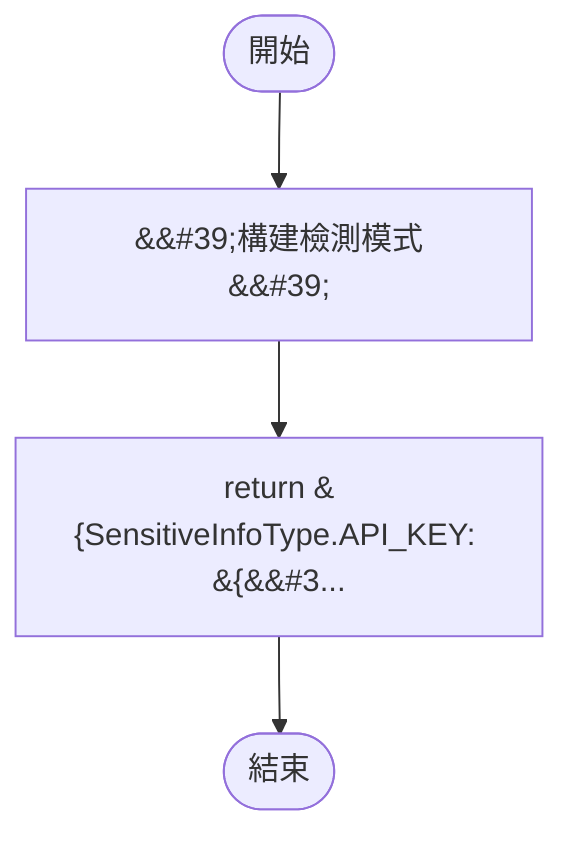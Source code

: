 flowchart TB
    n1([開始])
    n2([結束])
    n3[&amp;&#35;39;構建檢測模式&amp;&#35;39;]
    n4[return &#123;SensitiveInfoType.API_KEY: &#123;&amp;&#35;3...]
    n1 --> n3
    n3 --> n4
    n4 --> n2